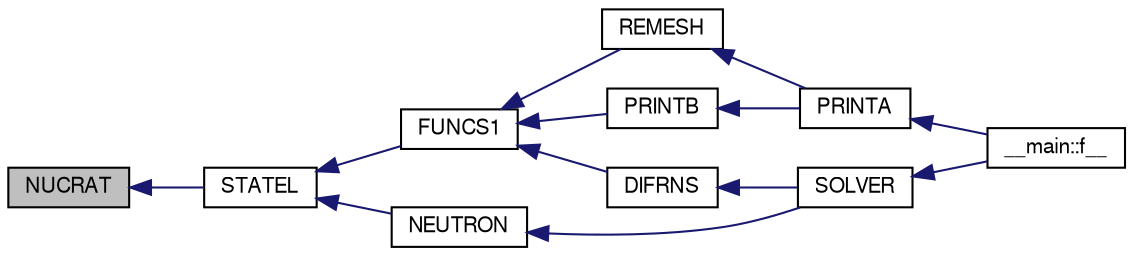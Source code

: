 digraph G
{
  edge [fontname="FreeSans",fontsize="10",labelfontname="FreeSans",labelfontsize="10"];
  node [fontname="FreeSans",fontsize="10",shape=record];
  rankdir=LR;
  Node1 [label="NUCRAT",height=0.2,width=0.4,color="black", fillcolor="grey75", style="filled" fontcolor="black"];
  Node1 -> Node2 [dir=back,color="midnightblue",fontsize="10",style="solid"];
  Node2 [label="STATEL",height=0.2,width=0.4,color="black", fillcolor="white", style="filled",URL="$statel_8f.html#a77da1cfaae78dd64f83361c6d1f2d56f"];
  Node2 -> Node3 [dir=back,color="midnightblue",fontsize="10",style="solid"];
  Node3 [label="FUNCS1",height=0.2,width=0.4,color="black", fillcolor="white", style="filled",URL="$funcs1_8f.html#a823aa25095ced47754832afa9117994a"];
  Node3 -> Node4 [dir=back,color="midnightblue",fontsize="10",style="solid"];
  Node4 [label="DIFRNS",height=0.2,width=0.4,color="black", fillcolor="white", style="filled",URL="$difrns_8f.html#a8d0ce59a93ccaceca1de81643d6c2579"];
  Node4 -> Node5 [dir=back,color="midnightblue",fontsize="10",style="solid"];
  Node5 [label="SOLVER",height=0.2,width=0.4,color="black", fillcolor="white", style="filled",URL="$solver_8f.html#a08a1c323e11794598bcdb215243a2055"];
  Node5 -> Node6 [dir=back,color="midnightblue",fontsize="10",style="solid"];
  Node6 [label="__main::f__",height=0.2,width=0.4,color="black", fillcolor="white", style="filled",URL="$main_8f.html#ae83ca6745076513ebf744d3378720f23"];
  Node3 -> Node7 [dir=back,color="midnightblue",fontsize="10",style="solid"];
  Node7 [label="PRINTB",height=0.2,width=0.4,color="black", fillcolor="white", style="filled",URL="$printb_8f.html#aa84cd59593658bd5afe3681edf41ad12"];
  Node7 -> Node8 [dir=back,color="midnightblue",fontsize="10",style="solid"];
  Node8 [label="PRINTA",height=0.2,width=0.4,color="black", fillcolor="white", style="filled",URL="$printa_8f.html#a997190dd10f135334b9091735b7f77b8"];
  Node8 -> Node6 [dir=back,color="midnightblue",fontsize="10",style="solid"];
  Node3 -> Node9 [dir=back,color="midnightblue",fontsize="10",style="solid"];
  Node9 [label="REMESH",height=0.2,width=0.4,color="black", fillcolor="white", style="filled",URL="$remesh_8f.html#a1b871c6b51d95396e725b7318e6ab885"];
  Node9 -> Node8 [dir=back,color="midnightblue",fontsize="10",style="solid"];
  Node2 -> Node10 [dir=back,color="midnightblue",fontsize="10",style="solid"];
  Node10 [label="NEUTRON",height=0.2,width=0.4,color="black", fillcolor="white", style="filled",URL="$neutron_8f.html#a89ebfd2aa871c64527ac202c5c7ad218"];
  Node10 -> Node5 [dir=back,color="midnightblue",fontsize="10",style="solid"];
}
